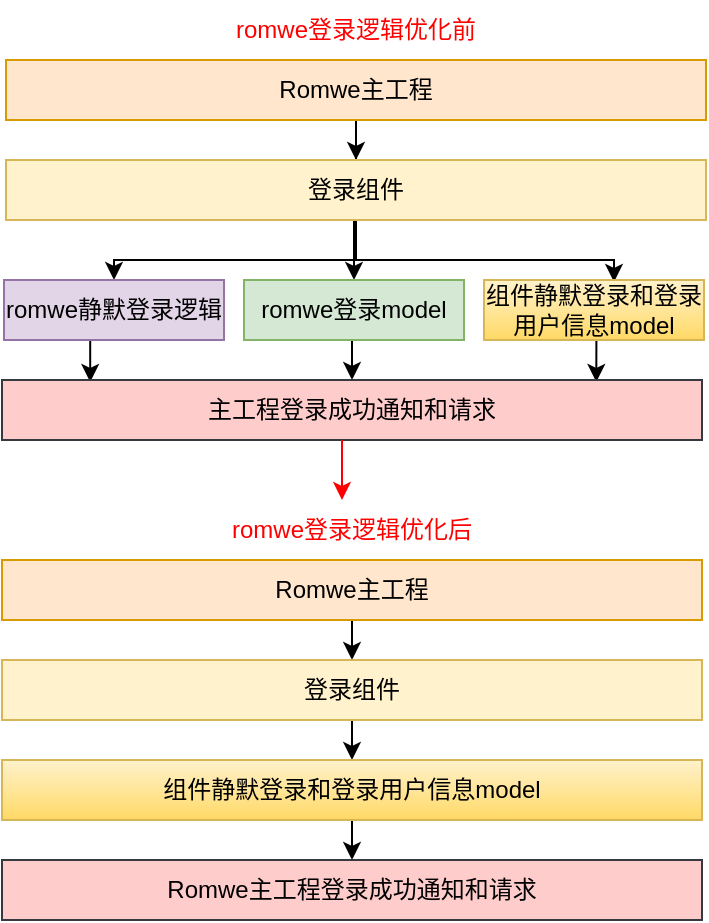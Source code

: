 <mxfile version="20.3.0" type="github">
  <diagram id="vNqs2xdH_GgqTKvBGdwA" name="第 1 页">
    <mxGraphModel dx="1704" dy="772" grid="1" gridSize="10" guides="1" tooltips="1" connect="1" arrows="1" fold="1" page="1" pageScale="1" pageWidth="827" pageHeight="1169" math="0" shadow="0">
      <root>
        <mxCell id="0" />
        <mxCell id="1" parent="0" />
        <mxCell id="GXweVBrqXT5Lnay7hsid-1" style="edgeStyle=orthogonalEdgeStyle;rounded=0;orthogonalLoop=1;jettySize=auto;html=1;exitX=0.5;exitY=1;exitDx=0;exitDy=0;" edge="1" parent="1" source="cR30oXibcWuAhZSg8FXj-2" target="cR30oXibcWuAhZSg8FXj-3">
          <mxGeometry relative="1" as="geometry" />
        </mxCell>
        <mxCell id="cR30oXibcWuAhZSg8FXj-2" value="Romwe主工程" style="rounded=0;whiteSpace=wrap;html=1;fillColor=#ffe6cc;strokeColor=#d79b00;" parent="1" vertex="1">
          <mxGeometry x="110" y="60" width="350" height="30" as="geometry" />
        </mxCell>
        <mxCell id="GXweVBrqXT5Lnay7hsid-2" style="edgeStyle=orthogonalEdgeStyle;rounded=0;orthogonalLoop=1;jettySize=auto;html=1;exitX=0.5;exitY=1;exitDx=0;exitDy=0;entryX=0.5;entryY=0;entryDx=0;entryDy=0;" edge="1" parent="1" source="cR30oXibcWuAhZSg8FXj-3" target="cR30oXibcWuAhZSg8FXj-4">
          <mxGeometry relative="1" as="geometry" />
        </mxCell>
        <mxCell id="GXweVBrqXT5Lnay7hsid-3" style="edgeStyle=orthogonalEdgeStyle;rounded=0;orthogonalLoop=1;jettySize=auto;html=1;exitX=0.5;exitY=1;exitDx=0;exitDy=0;entryX=0.5;entryY=0;entryDx=0;entryDy=0;" edge="1" parent="1" source="cR30oXibcWuAhZSg8FXj-3" target="cR30oXibcWuAhZSg8FXj-5">
          <mxGeometry relative="1" as="geometry" />
        </mxCell>
        <mxCell id="GXweVBrqXT5Lnay7hsid-4" style="edgeStyle=orthogonalEdgeStyle;rounded=0;orthogonalLoop=1;jettySize=auto;html=1;exitX=0.5;exitY=1;exitDx=0;exitDy=0;entryX=0.591;entryY=0.033;entryDx=0;entryDy=0;entryPerimeter=0;" edge="1" parent="1" source="cR30oXibcWuAhZSg8FXj-3" target="cR30oXibcWuAhZSg8FXj-6">
          <mxGeometry relative="1" as="geometry" />
        </mxCell>
        <mxCell id="cR30oXibcWuAhZSg8FXj-3" value="登录组件" style="rounded=0;whiteSpace=wrap;html=1;fillColor=#fff2cc;strokeColor=#d6b656;" parent="1" vertex="1">
          <mxGeometry x="110" y="110" width="350" height="30" as="geometry" />
        </mxCell>
        <mxCell id="GXweVBrqXT5Lnay7hsid-5" style="edgeStyle=orthogonalEdgeStyle;rounded=0;orthogonalLoop=1;jettySize=auto;html=1;exitX=0.5;exitY=1;exitDx=0;exitDy=0;entryX=0.126;entryY=0.033;entryDx=0;entryDy=0;entryPerimeter=0;" edge="1" parent="1" source="cR30oXibcWuAhZSg8FXj-4" target="cR30oXibcWuAhZSg8FXj-7">
          <mxGeometry relative="1" as="geometry" />
        </mxCell>
        <mxCell id="cR30oXibcWuAhZSg8FXj-4" value="romwe静默登录逻辑" style="rounded=0;whiteSpace=wrap;html=1;fillColor=#e1d5e7;strokeColor=#9673a6;" parent="1" vertex="1">
          <mxGeometry x="109" y="170" width="110" height="30" as="geometry" />
        </mxCell>
        <mxCell id="GXweVBrqXT5Lnay7hsid-6" style="edgeStyle=orthogonalEdgeStyle;rounded=0;orthogonalLoop=1;jettySize=auto;html=1;exitX=0.5;exitY=1;exitDx=0;exitDy=0;entryX=0.5;entryY=0;entryDx=0;entryDy=0;" edge="1" parent="1" source="cR30oXibcWuAhZSg8FXj-5" target="cR30oXibcWuAhZSg8FXj-7">
          <mxGeometry relative="1" as="geometry" />
        </mxCell>
        <mxCell id="cR30oXibcWuAhZSg8FXj-5" value="romwe登录model" style="rounded=0;whiteSpace=wrap;html=1;fillColor=#d5e8d4;strokeColor=#82b366;" parent="1" vertex="1">
          <mxGeometry x="229" y="170" width="110" height="30" as="geometry" />
        </mxCell>
        <mxCell id="GXweVBrqXT5Lnay7hsid-7" style="edgeStyle=orthogonalEdgeStyle;rounded=0;orthogonalLoop=1;jettySize=auto;html=1;exitX=0.5;exitY=1;exitDx=0;exitDy=0;entryX=0.849;entryY=0.033;entryDx=0;entryDy=0;entryPerimeter=0;" edge="1" parent="1" source="cR30oXibcWuAhZSg8FXj-6" target="cR30oXibcWuAhZSg8FXj-7">
          <mxGeometry relative="1" as="geometry" />
        </mxCell>
        <mxCell id="cR30oXibcWuAhZSg8FXj-6" value="组件静默登录和登录用户信息model" style="rounded=0;whiteSpace=wrap;html=1;fillColor=#fff2cc;gradientColor=#ffd966;strokeColor=#d6b656;" parent="1" vertex="1">
          <mxGeometry x="349" y="170" width="110" height="30" as="geometry" />
        </mxCell>
        <mxCell id="cR30oXibcWuAhZSg8FXj-7" value="主工程登录成功通知和请求" style="rounded=0;whiteSpace=wrap;html=1;fillColor=#ffcccc;strokeColor=#36393d;" parent="1" vertex="1">
          <mxGeometry x="108" y="220" width="350" height="30" as="geometry" />
        </mxCell>
        <mxCell id="GXweVBrqXT5Lnay7hsid-8" style="edgeStyle=orthogonalEdgeStyle;rounded=0;orthogonalLoop=1;jettySize=auto;html=1;exitX=0.5;exitY=1;exitDx=0;exitDy=0;entryX=0.5;entryY=0;entryDx=0;entryDy=0;" edge="1" parent="1" source="cR30oXibcWuAhZSg8FXj-8" target="cR30oXibcWuAhZSg8FXj-9">
          <mxGeometry relative="1" as="geometry" />
        </mxCell>
        <mxCell id="cR30oXibcWuAhZSg8FXj-8" value="Romwe主工程" style="rounded=0;whiteSpace=wrap;html=1;fillColor=#ffe6cc;strokeColor=#d79b00;" parent="1" vertex="1">
          <mxGeometry x="108" y="310" width="350" height="30" as="geometry" />
        </mxCell>
        <mxCell id="GXweVBrqXT5Lnay7hsid-9" style="edgeStyle=orthogonalEdgeStyle;rounded=0;orthogonalLoop=1;jettySize=auto;html=1;exitX=0.5;exitY=1;exitDx=0;exitDy=0;entryX=0.5;entryY=0;entryDx=0;entryDy=0;" edge="1" parent="1" source="cR30oXibcWuAhZSg8FXj-9" target="cR30oXibcWuAhZSg8FXj-12">
          <mxGeometry relative="1" as="geometry" />
        </mxCell>
        <mxCell id="cR30oXibcWuAhZSg8FXj-9" value="登录组件" style="rounded=0;whiteSpace=wrap;html=1;fillColor=#fff2cc;strokeColor=#d6b656;" parent="1" vertex="1">
          <mxGeometry x="108" y="360" width="350" height="30" as="geometry" />
        </mxCell>
        <mxCell id="GXweVBrqXT5Lnay7hsid-10" style="edgeStyle=orthogonalEdgeStyle;rounded=0;orthogonalLoop=1;jettySize=auto;html=1;exitX=0.5;exitY=1;exitDx=0;exitDy=0;entryX=0.5;entryY=0;entryDx=0;entryDy=0;" edge="1" parent="1" source="cR30oXibcWuAhZSg8FXj-12" target="cR30oXibcWuAhZSg8FXj-13">
          <mxGeometry relative="1" as="geometry" />
        </mxCell>
        <mxCell id="cR30oXibcWuAhZSg8FXj-12" value="组件静默登录和登录用户信息model" style="rounded=0;whiteSpace=wrap;html=1;fillColor=#fff2cc;strokeColor=#d6b656;gradientColor=#ffd966;" parent="1" vertex="1">
          <mxGeometry x="108" y="410" width="350" height="30" as="geometry" />
        </mxCell>
        <mxCell id="cR30oXibcWuAhZSg8FXj-13" value="Romwe主工程登录成功通知和请求" style="rounded=0;whiteSpace=wrap;html=1;fillColor=#ffcccc;strokeColor=#36393d;" parent="1" vertex="1">
          <mxGeometry x="108" y="460" width="350" height="30" as="geometry" />
        </mxCell>
        <mxCell id="cR30oXibcWuAhZSg8FXj-16" value="romwe登录逻辑优化后" style="text;html=1;strokeColor=none;fillColor=none;align=center;verticalAlign=middle;whiteSpace=wrap;rounded=0;fontColor=#FF0000;" parent="1" vertex="1">
          <mxGeometry x="193" y="280" width="180" height="30" as="geometry" />
        </mxCell>
        <mxCell id="cR30oXibcWuAhZSg8FXj-18" value="romwe登录逻辑优化前" style="text;html=1;strokeColor=none;fillColor=none;align=center;verticalAlign=middle;whiteSpace=wrap;rounded=0;fontColor=#FF0000;" parent="1" vertex="1">
          <mxGeometry x="195" y="30" width="180" height="30" as="geometry" />
        </mxCell>
        <mxCell id="cR30oXibcWuAhZSg8FXj-24" value="" style="endArrow=classic;html=1;rounded=0;fontColor=#FF0000;strokeColor=#FF0000;" parent="1" edge="1">
          <mxGeometry width="50" height="50" relative="1" as="geometry">
            <mxPoint x="278" y="250" as="sourcePoint" />
            <mxPoint x="278" y="280" as="targetPoint" />
          </mxGeometry>
        </mxCell>
      </root>
    </mxGraphModel>
  </diagram>
</mxfile>
